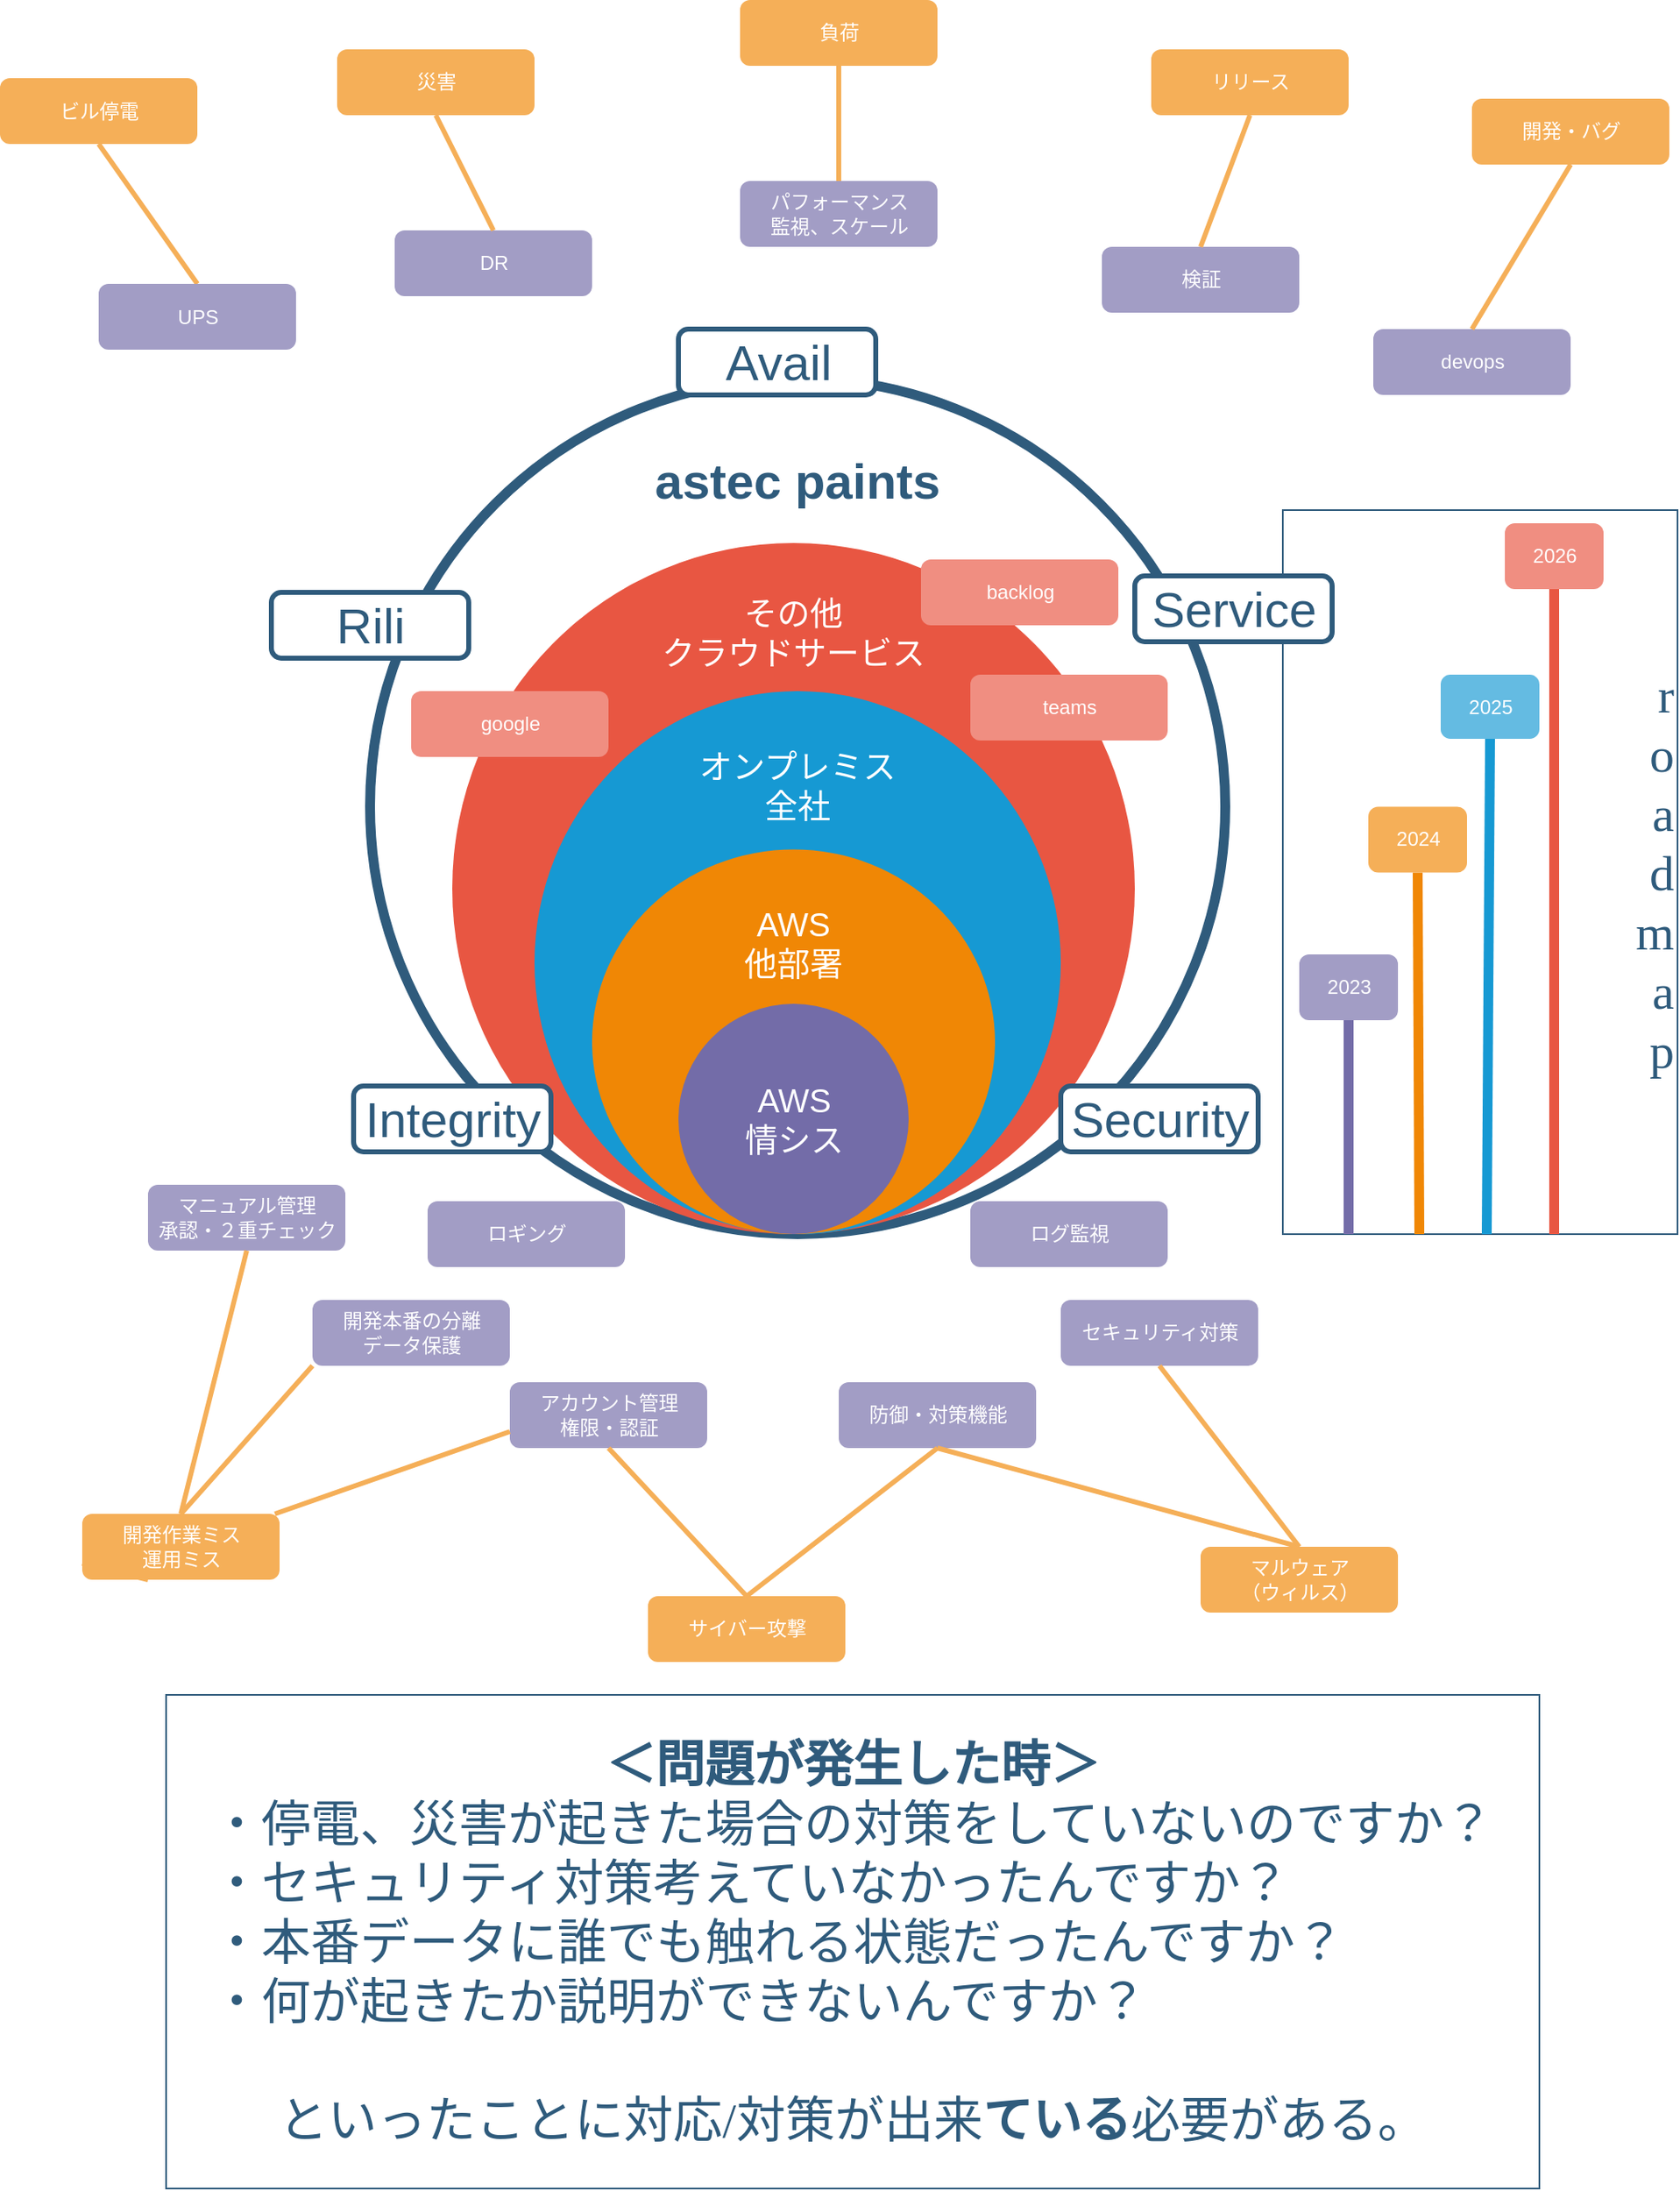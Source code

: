 <mxfile version="18.1.3" type="github">
  <diagram id="6a731a19-8d31-9384-78a2-239565b7b9f0" name="Page-1">
    <mxGraphModel dx="1896" dy="1016" grid="1" gridSize="10" guides="1" tooltips="1" connect="1" arrows="1" fold="1" page="1" pageScale="1" pageWidth="827" pageHeight="1169" background="none" math="0" shadow="0">
      <root>
        <mxCell id="0" />
        <mxCell id="1" parent="0" />
        <mxCell id="q977mSP6qbXEapheZTbc-1583" value="&lt;font face=&quot;Lucida Console&quot;&gt;r&lt;br&gt;o&lt;br&gt;a&lt;br&gt;d&lt;br&gt;m&lt;br&gt;a&lt;br&gt;p&lt;/font&gt;" style="rounded=0;whiteSpace=wrap;html=1;fontSize=30;fontColor=#2F5B7C;strokeColor=#2F5B7C;fillColor=#FFFFFF;flipH=1;align=right;" vertex="1" parent="1">
          <mxGeometry x="800" y="330" width="240" height="440" as="geometry" />
        </mxCell>
        <mxCell id="1359" style="endArrow=none;strokeWidth=6;strokeColor=#1699D3;html=1;entryX=0.5;entryY=1;entryDx=0;entryDy=0;" parent="1" target="1372" edge="1">
          <mxGeometry relative="1" as="geometry">
            <mxPoint x="924" y="770" as="sourcePoint" />
            <mxPoint x="924" y="480" as="targetPoint" />
            <Array as="points" />
          </mxGeometry>
        </mxCell>
        <mxCell id="1360" style="endArrow=none;strokeWidth=6;strokeColor=#f08705;html=1;entryX=0.5;entryY=1;entryDx=0;entryDy=0;" parent="1" target="1392" edge="1">
          <mxGeometry relative="1" as="geometry">
            <mxPoint x="883" y="770" as="sourcePoint" />
            <mxPoint x="883" y="560" as="targetPoint" />
          </mxGeometry>
        </mxCell>
        <mxCell id="1363" style="endArrow=none;strokeWidth=6;strokeColor=#736CA8;html=1;startArrow=none;" parent="1" source="q977mSP6qbXEapheZTbc-1570" edge="1">
          <mxGeometry relative="1" as="geometry">
            <mxPoint x="840" y="620" as="sourcePoint" />
            <mxPoint x="840" y="770" as="targetPoint" />
          </mxGeometry>
        </mxCell>
        <mxCell id="1366" value="" style="edgeStyle=none;endArrow=none;strokeWidth=6;strokeColor=#E85642;html=1;" parent="1" edge="1">
          <mxGeometry x="-150.01" y="26.5" width="100" height="100" as="geometry">
            <mxPoint x="965" y="360" as="sourcePoint" />
            <mxPoint x="965" y="770" as="targetPoint" />
          </mxGeometry>
        </mxCell>
        <mxCell id="1372" value="2025" style="rounded=1;fillColor=#64BBE2;strokeColor=none;strokeWidth=3;shadow=0;html=1;fontColor=#FFFFFF;" parent="1" vertex="1">
          <mxGeometry x="896" y="430" width="60" height="39" as="geometry" />
        </mxCell>
        <mxCell id="1392" value="2024" style="rounded=1;fillColor=#f5af58;strokeColor=none;strokeWidth=3;shadow=0;html=1;fontColor=#FFFFFF;" parent="1" vertex="1">
          <mxGeometry x="852" y="510.25" width="60" height="40" as="geometry" />
        </mxCell>
        <mxCell id="1399" value="" style="edgeStyle=none;endArrow=none;strokeWidth=3;strokeColor=#F5AF58;html=1;exitX=0.5;exitY=1;exitDx=0;exitDy=0;entryX=0.5;entryY=0;entryDx=0;entryDy=0;" parent="1" source="q977mSP6qbXEapheZTbc-1552" edge="1" target="1527">
          <mxGeometry x="-1091.43" y="-266" width="100" height="100" as="geometry">
            <mxPoint x="68.57" y="92.5" as="sourcePoint" />
            <mxPoint x="-40.001" y="124" as="targetPoint" />
          </mxGeometry>
        </mxCell>
        <mxCell id="1517" value="ログ監視" style="rounded=1;fillColor=#a29dc5;strokeColor=none;strokeWidth=3;shadow=0;html=1;fontColor=#FFFFFF;" parent="1" vertex="1">
          <mxGeometry x="610" y="750" width="120" height="40" as="geometry" />
        </mxCell>
        <mxCell id="1518" value="検証" style="rounded=1;fillColor=#a29dc5;strokeColor=none;strokeWidth=3;shadow=0;html=1;fontColor=#FFFFFF;" parent="1" vertex="1">
          <mxGeometry x="690" y="170" width="120" height="40" as="geometry" />
        </mxCell>
        <mxCell id="1519" value="devops" style="rounded=1;fillColor=#a29dc5;strokeColor=none;strokeWidth=3;shadow=0;html=1;fontColor=#FFFFFF;" parent="1" vertex="1">
          <mxGeometry x="855" y="220" width="120" height="40" as="geometry" />
        </mxCell>
        <mxCell id="1520" value="パフォーマンス&lt;br&gt;監視、スケール" style="rounded=1;fillColor=#a29dc5;strokeColor=none;strokeWidth=3;shadow=0;html=1;fontColor=#FFFFFF;" parent="1" vertex="1">
          <mxGeometry x="470" y="130" width="120" height="40" as="geometry" />
        </mxCell>
        <mxCell id="1522" value="防御・対策機能" style="rounded=1;fillColor=#a29dc5;strokeColor=none;strokeWidth=3;shadow=0;html=1;fontColor=#FFFFFF;" parent="1" vertex="1">
          <mxGeometry x="530" y="860" width="120" height="40" as="geometry" />
        </mxCell>
        <mxCell id="1523" value="セキュリティ対策" style="rounded=1;fillColor=#a29dc5;strokeColor=none;strokeWidth=3;shadow=0;html=1;fontColor=#FFFFFF;" parent="1" vertex="1">
          <mxGeometry x="665" y="810" width="120" height="40" as="geometry" />
        </mxCell>
        <mxCell id="1524" value="アカウント管理&lt;br&gt;権限・認証" style="rounded=1;fillColor=#a29dc5;strokeColor=none;strokeWidth=3;shadow=0;html=1;fontColor=#FFFFFF;" parent="1" vertex="1">
          <mxGeometry x="330" y="860" width="120" height="40" as="geometry" />
        </mxCell>
        <mxCell id="1525" value="開発本番の分離&lt;br&gt;データ保護" style="rounded=1;fillColor=#a29dc5;strokeColor=none;strokeWidth=3;shadow=0;html=1;fontColor=#FFFFFF;" parent="1" vertex="1">
          <mxGeometry x="210" y="810" width="120" height="40" as="geometry" />
        </mxCell>
        <mxCell id="1526" value="マニュアル管理&lt;br&gt;承認・２重チェック" style="rounded=1;fillColor=#a29dc5;strokeColor=none;strokeWidth=3;shadow=0;html=1;fontColor=#FFFFFF;" parent="1" vertex="1">
          <mxGeometry x="110" y="740" width="120" height="40" as="geometry" />
        </mxCell>
        <mxCell id="1527" value="UPS" style="rounded=1;fillColor=#a29dc5;strokeColor=none;strokeWidth=3;shadow=0;html=1;fontColor=#FFFFFF;" parent="1" vertex="1">
          <mxGeometry x="80" y="192.5" width="120" height="40" as="geometry" />
        </mxCell>
        <mxCell id="1529" value="DR" style="rounded=1;fillColor=#a29dc5;strokeColor=none;strokeWidth=3;shadow=0;html=1;fontColor=#FFFFFF;" parent="1" vertex="1">
          <mxGeometry x="260" y="160" width="120" height="40" as="geometry" />
        </mxCell>
        <mxCell id="q977mSP6qbXEapheZTbc-1542" value="astec paints&lt;br&gt;&lt;br&gt;&lt;br&gt;&lt;br&gt;&lt;br&gt;&lt;br&gt;&lt;br&gt;&lt;br&gt;&lt;br&gt;&lt;br&gt;&lt;br&gt;&lt;br&gt;" style="ellipse;whiteSpace=wrap;html=1;shadow=0;fontFamily=Helvetica;fontSize=30;fontColor=#2F5B7C;align=center;strokeColor=#2F5B7C;strokeWidth=6;fillColor=#FFFFFF;fontStyle=1;gradientColor=none;" vertex="1" parent="1">
          <mxGeometry x="245" y="250" width="520" height="520" as="geometry" />
        </mxCell>
        <mxCell id="1542" style="edgeStyle=none;rounded=0;html=1;exitX=0.5;exitY=1;endArrow=none;endFill=0;jettySize=auto;orthogonalLoop=1;strokeColor=#736CA8;strokeWidth=2;fillColor=#64bbe2;fontSize=20;fontColor=#23445D;" parent="1" source="1529" target="1529" edge="1">
          <mxGeometry relative="1" as="geometry" />
        </mxCell>
        <mxCell id="zO4uqiVkF_f-rewkO_dX-1543" value="ロギング" style="rounded=1;fillColor=#a29dc5;strokeColor=none;strokeWidth=3;shadow=0;html=1;fontColor=#FFFFFF;" parent="1" vertex="1">
          <mxGeometry x="280" y="750" width="120" height="40" as="geometry" />
        </mxCell>
        <mxCell id="q977mSP6qbXEapheZTbc-1551" value="災害" style="rounded=1;fillColor=#f5af58;strokeColor=none;strokeWidth=3;shadow=0;html=1;fontColor=#FFFFFF;" vertex="1" parent="1">
          <mxGeometry x="225" y="50" width="120" height="40" as="geometry" />
        </mxCell>
        <mxCell id="q977mSP6qbXEapheZTbc-1552" value="ビル停電" style="rounded=1;fillColor=#f5af58;strokeColor=none;strokeWidth=3;shadow=0;html=1;fontColor=#FFFFFF;" vertex="1" parent="1">
          <mxGeometry x="20" y="67.5" width="120" height="40" as="geometry" />
        </mxCell>
        <mxCell id="q977mSP6qbXEapheZTbc-1554" value="リリース" style="rounded=1;fillColor=#f5af58;strokeColor=none;strokeWidth=3;shadow=0;html=1;fontColor=#FFFFFF;" vertex="1" parent="1">
          <mxGeometry x="720" y="50" width="120" height="40" as="geometry" />
        </mxCell>
        <mxCell id="q977mSP6qbXEapheZTbc-1557" value="マルウェア&lt;br&gt;（ウィルス）" style="rounded=1;fillColor=#f5af58;strokeColor=none;strokeWidth=3;shadow=0;html=1;fontColor=#FFFFFF;" vertex="1" parent="1">
          <mxGeometry x="750" y="960" width="120" height="40" as="geometry" />
        </mxCell>
        <mxCell id="q977mSP6qbXEapheZTbc-1558" value="サイバー攻撃" style="rounded=1;fillColor=#f5af58;strokeColor=none;strokeWidth=3;shadow=0;html=1;fontColor=#FFFFFF;" vertex="1" parent="1">
          <mxGeometry x="414" y="990" width="120" height="40" as="geometry" />
        </mxCell>
        <mxCell id="q977mSP6qbXEapheZTbc-1559" value="開発・バグ" style="rounded=1;fillColor=#f5af58;strokeColor=none;strokeWidth=3;shadow=0;html=1;fontColor=#FFFFFF;" vertex="1" parent="1">
          <mxGeometry x="915" y="80" width="120" height="40" as="geometry" />
        </mxCell>
        <mxCell id="q977mSP6qbXEapheZTbc-1560" value="負荷" style="rounded=1;fillColor=#f5af58;strokeColor=none;strokeWidth=3;shadow=0;html=1;fontColor=#FFFFFF;" vertex="1" parent="1">
          <mxGeometry x="470" y="20" width="120" height="40" as="geometry" />
        </mxCell>
        <mxCell id="1356" value="その他&lt;br&gt;クラウドサービス&lt;br&gt;&lt;br&gt;&lt;br&gt;&lt;br&gt;&lt;br&gt;&lt;br&gt;&lt;br&gt;&lt;br&gt;&lt;br&gt;&lt;br&gt;&lt;br&gt;&lt;br&gt;&lt;br&gt;&lt;br&gt;" style="ellipse;whiteSpace=wrap;html=1;shadow=0;fontFamily=Helvetica;fontSize=20;fontColor=#FFFFFF;align=center;strokeWidth=3;fillColor=#E85642;strokeColor=none;" parent="1" vertex="1">
          <mxGeometry x="295" y="350" width="415" height="420" as="geometry" />
        </mxCell>
        <mxCell id="1350" value="オンプレミス&lt;br&gt;全社&lt;br&gt;&lt;br&gt;&lt;br&gt;&lt;br&gt;&lt;br&gt;&lt;br&gt;&lt;br&gt;&lt;br&gt;&lt;br&gt;&lt;br&gt;" style="ellipse;whiteSpace=wrap;html=1;shadow=0;fontFamily=Helvetica;fontSize=20;fontColor=#FFFFFF;align=center;strokeWidth=3;fillColor=#1699D3;strokeColor=none;" parent="1" vertex="1">
          <mxGeometry x="345" y="440" width="320" height="330" as="geometry" />
        </mxCell>
        <mxCell id="1351" value="AWS&lt;br&gt;他部署&lt;br&gt;&lt;br&gt;&lt;br&gt;&lt;br&gt;&lt;br&gt;&lt;br&gt;" style="ellipse;whiteSpace=wrap;html=1;shadow=0;fontFamily=Helvetica;fontSize=20;fontColor=#FFFFFF;align=center;strokeWidth=3;fillColor=#F08705;strokeColor=none;gradientColor=none;" parent="1" vertex="1">
          <mxGeometry x="380" y="536.25" width="245" height="233.75" as="geometry" />
        </mxCell>
        <mxCell id="1516" value="AWS&lt;br&gt;情シス" style="ellipse;whiteSpace=wrap;html=1;shadow=0;fontFamily=Helvetica;fontSize=20;fontColor=#FFFFFF;align=center;strokeWidth=3;fillColor=#736ca8;strokeColor=none;" parent="1" vertex="1">
          <mxGeometry x="432.5" y="630" width="140" height="140" as="geometry" />
        </mxCell>
        <mxCell id="q977mSP6qbXEapheZTbc-1547" value="&lt;font style=&quot;font-size: 30px;&quot; color=&quot;#2f5b7c&quot;&gt;Integrity&lt;/font&gt;" style="rounded=1;fillColor=#FFFFFF;strokeColor=#2F5B7C;strokeWidth=3;shadow=0;html=1;fontColor=#FFFFFF;" vertex="1" parent="1">
          <mxGeometry x="235" y="680" width="120" height="40" as="geometry" />
        </mxCell>
        <mxCell id="q977mSP6qbXEapheZTbc-1546" value="&lt;font style=&quot;font-size: 30px;&quot; color=&quot;#2f5b7c&quot;&gt;Security&lt;/font&gt;" style="rounded=1;fillColor=#FFFFFF;strokeColor=#2F5B7C;strokeWidth=3;shadow=0;html=1;fontColor=#FFFFFF;" vertex="1" parent="1">
          <mxGeometry x="665" y="680" width="120" height="40" as="geometry" />
        </mxCell>
        <mxCell id="q977mSP6qbXEapheZTbc-1543" value="&lt;font style=&quot;font-size: 30px;&quot; color=&quot;#2f5b7c&quot;&gt;Rili&lt;/font&gt;" style="rounded=1;fillColor=#FFFFFF;strokeColor=#2F5B7C;strokeWidth=3;shadow=0;html=1;fontColor=#FFFFFF;" vertex="1" parent="1">
          <mxGeometry x="185" y="380" width="120" height="40" as="geometry" />
        </mxCell>
        <mxCell id="q977mSP6qbXEapheZTbc-1545" value="&lt;font style=&quot;font-size: 30px;&quot; color=&quot;#2f5b7c&quot;&gt;Service&lt;/font&gt;" style="rounded=1;fillColor=#FFFFFF;strokeColor=#2F5B7C;strokeWidth=3;shadow=0;html=1;fontColor=#FFFFFF;" vertex="1" parent="1">
          <mxGeometry x="710" y="370" width="120" height="40" as="geometry" />
        </mxCell>
        <mxCell id="q977mSP6qbXEapheZTbc-1544" value="&lt;font style=&quot;font-size: 30px;&quot; color=&quot;#2f5b7c&quot;&gt;Avail&lt;/font&gt;" style="rounded=1;fillColor=#FFFFFF;strokeColor=#2F5B7C;strokeWidth=3;shadow=0;html=1;fontColor=#FFFFFF;" vertex="1" parent="1">
          <mxGeometry x="432.5" y="220" width="120" height="40" as="geometry" />
        </mxCell>
        <mxCell id="q977mSP6qbXEapheZTbc-1562" value="" style="edgeStyle=none;endArrow=none;strokeWidth=3;strokeColor=#F5AF58;html=1;exitX=0.5;exitY=1;exitDx=0;exitDy=0;entryX=0.5;entryY=0;entryDx=0;entryDy=0;" edge="1" parent="1" source="q977mSP6qbXEapheZTbc-1551" target="1529">
          <mxGeometry x="-1081.43" y="-168.5" width="100" height="100" as="geometry">
            <mxPoint x="90" y="150" as="sourcePoint" />
            <mxPoint x="140" y="210" as="targetPoint" />
          </mxGeometry>
        </mxCell>
        <mxCell id="q977mSP6qbXEapheZTbc-1563" value="" style="edgeStyle=none;endArrow=none;strokeWidth=3;strokeColor=#F5AF58;html=1;exitX=0.5;exitY=1;exitDx=0;exitDy=0;entryX=0.5;entryY=0;entryDx=0;entryDy=0;" edge="1" parent="1" source="q977mSP6qbXEapheZTbc-1560" target="1520">
          <mxGeometry x="-1031.43" y="-118.5" width="100" height="100" as="geometry">
            <mxPoint x="320" y="110" as="sourcePoint" />
            <mxPoint x="390" y="200" as="targetPoint" />
          </mxGeometry>
        </mxCell>
        <mxCell id="q977mSP6qbXEapheZTbc-1564" value="" style="edgeStyle=none;endArrow=none;strokeWidth=3;strokeColor=#F5AF58;html=1;exitX=0.5;exitY=1;exitDx=0;exitDy=0;entryX=0.5;entryY=0;entryDx=0;entryDy=0;" edge="1" parent="1" source="q977mSP6qbXEapheZTbc-1554" target="1518">
          <mxGeometry x="-991.43" y="-68.5" width="100" height="100" as="geometry">
            <mxPoint x="550" y="110" as="sourcePoint" />
            <mxPoint x="610" y="180" as="targetPoint" />
          </mxGeometry>
        </mxCell>
        <mxCell id="q977mSP6qbXEapheZTbc-1565" value="" style="edgeStyle=none;endArrow=none;strokeWidth=3;strokeColor=#F5AF58;html=1;entryX=0.5;entryY=0;entryDx=0;entryDy=0;exitX=0.5;exitY=1;exitDx=0;exitDy=0;" edge="1" parent="1" source="q977mSP6qbXEapheZTbc-1559" target="1519">
          <mxGeometry x="-941.43" y="16.5" width="100" height="100" as="geometry">
            <mxPoint x="990" y="85" as="sourcePoint" />
            <mxPoint x="910" y="215" as="targetPoint" />
          </mxGeometry>
        </mxCell>
        <mxCell id="q977mSP6qbXEapheZTbc-1567" value="google" style="rounded=1;fillColor=#f08e81;strokeColor=none;strokeWidth=3;shadow=0;html=1;fontColor=#FFFFFF;" vertex="1" parent="1">
          <mxGeometry x="270" y="440" width="120" height="40" as="geometry" />
        </mxCell>
        <mxCell id="1490" value="teams" style="rounded=1;fillColor=#f08e81;strokeColor=none;strokeWidth=3;shadow=0;html=1;fontColor=#FFFFFF;" parent="1" vertex="1">
          <mxGeometry x="610" y="430" width="120" height="40" as="geometry" />
        </mxCell>
        <mxCell id="q977mSP6qbXEapheZTbc-1569" value="2026" style="rounded=1;fillColor=#f08e81;strokeColor=none;strokeWidth=3;shadow=0;html=1;fontColor=#FFFFFF;" vertex="1" parent="1">
          <mxGeometry x="935" y="338" width="60" height="40" as="geometry" />
        </mxCell>
        <mxCell id="q977mSP6qbXEapheZTbc-1570" value="2023" style="rounded=1;fillColor=#a29dc5;strokeColor=none;strokeWidth=3;shadow=0;html=1;fontColor=#FFFFFF;" vertex="1" parent="1">
          <mxGeometry x="810" y="600" width="60" height="40" as="geometry" />
        </mxCell>
        <mxCell id="q977mSP6qbXEapheZTbc-1573" value="" style="edgeStyle=none;endArrow=none;strokeWidth=3;strokeColor=#F5AF58;html=1;exitX=0.5;exitY=1;exitDx=0;exitDy=0;entryX=0.5;entryY=0;entryDx=0;entryDy=0;" edge="1" parent="1" source="1526" target="q977mSP6qbXEapheZTbc-1553">
          <mxGeometry x="-1091.43" y="221.5" width="100" height="100" as="geometry">
            <mxPoint x="175" y="800" as="sourcePoint" />
            <mxPoint x="120" y="990" as="targetPoint" />
          </mxGeometry>
        </mxCell>
        <mxCell id="q977mSP6qbXEapheZTbc-1574" value="" style="edgeStyle=none;endArrow=none;strokeWidth=3;strokeColor=#F5AF58;html=1;exitX=0.5;exitY=1;exitDx=0;exitDy=0;entryX=0.5;entryY=0;entryDx=0;entryDy=0;" edge="1" parent="1" source="1524" target="q977mSP6qbXEapheZTbc-1558">
          <mxGeometry x="-1081.43" y="231.5" width="100" height="100" as="geometry">
            <mxPoint x="260" y="860" as="sourcePoint" />
            <mxPoint x="120" y="990" as="targetPoint" />
          </mxGeometry>
        </mxCell>
        <mxCell id="q977mSP6qbXEapheZTbc-1575" value="" style="edgeStyle=none;endArrow=none;strokeWidth=3;strokeColor=#F5AF58;html=1;exitX=0.5;exitY=1;exitDx=0;exitDy=0;entryX=0.5;entryY=0;entryDx=0;entryDy=0;" edge="1" parent="1" source="1522" target="q977mSP6qbXEapheZTbc-1557">
          <mxGeometry x="-1071.43" y="241.5" width="100" height="100" as="geometry">
            <mxPoint x="540" y="920" as="sourcePoint" />
            <mxPoint x="530" y="990" as="targetPoint" />
          </mxGeometry>
        </mxCell>
        <mxCell id="q977mSP6qbXEapheZTbc-1576" value="" style="edgeStyle=none;endArrow=none;strokeWidth=3;strokeColor=#F5AF58;html=1;exitX=0.5;exitY=1;exitDx=0;exitDy=0;" edge="1" parent="1" source="1523">
          <mxGeometry x="-1061.43" y="251.5" width="100" height="100" as="geometry">
            <mxPoint x="770" y="890" as="sourcePoint" />
            <mxPoint x="810" y="960" as="targetPoint" />
          </mxGeometry>
        </mxCell>
        <mxCell id="q977mSP6qbXEapheZTbc-1577" value="" style="edgeStyle=none;endArrow=none;strokeWidth=3;strokeColor=#F5AF58;html=1;exitX=0;exitY=1;exitDx=0;exitDy=0;entryX=0.5;entryY=0;entryDx=0;entryDy=0;" edge="1" parent="1" source="1525" target="q977mSP6qbXEapheZTbc-1553">
          <mxGeometry x="-1081.43" y="231.5" width="100" height="100" as="geometry">
            <mxPoint x="260" y="860" as="sourcePoint" />
            <mxPoint x="120" y="990" as="targetPoint" />
          </mxGeometry>
        </mxCell>
        <mxCell id="q977mSP6qbXEapheZTbc-1578" value="" style="edgeStyle=none;endArrow=none;strokeWidth=3;strokeColor=#F5AF58;html=1;exitX=0;exitY=0.75;exitDx=0;exitDy=0;startArrow=none;" edge="1" parent="1" source="q977mSP6qbXEapheZTbc-1553">
          <mxGeometry x="-1071.43" y="241.5" width="100" height="100" as="geometry">
            <mxPoint x="280" y="920" as="sourcePoint" />
            <mxPoint x="110" y="980" as="targetPoint" />
          </mxGeometry>
        </mxCell>
        <mxCell id="q977mSP6qbXEapheZTbc-1579" value="" style="edgeStyle=none;endArrow=none;strokeWidth=3;strokeColor=#F5AF58;html=1;exitX=0.5;exitY=1;exitDx=0;exitDy=0;entryX=0.5;entryY=0;entryDx=0;entryDy=0;" edge="1" parent="1" source="1522" target="q977mSP6qbXEapheZTbc-1558">
          <mxGeometry x="-1071.43" y="241.5" width="100" height="100" as="geometry">
            <mxPoint x="400" y="910" as="sourcePoint" />
            <mxPoint x="440" y="1000" as="targetPoint" />
          </mxGeometry>
        </mxCell>
        <mxCell id="q977mSP6qbXEapheZTbc-1553" value="開発作業ミス&lt;br&gt;運用ミス" style="rounded=1;fillColor=#f5af58;strokeColor=none;strokeWidth=3;shadow=0;html=1;fontColor=#FFFFFF;" vertex="1" parent="1">
          <mxGeometry x="70" y="940" width="120" height="40" as="geometry" />
        </mxCell>
        <mxCell id="q977mSP6qbXEapheZTbc-1580" value="" style="edgeStyle=none;endArrow=none;strokeWidth=3;strokeColor=#F5AF58;html=1;exitX=0;exitY=0.75;exitDx=0;exitDy=0;" edge="1" parent="1" source="1524" target="q977mSP6qbXEapheZTbc-1553">
          <mxGeometry x="-1071.43" y="241.5" width="100" height="100" as="geometry">
            <mxPoint x="330" y="890" as="sourcePoint" />
            <mxPoint x="110" y="980" as="targetPoint" />
          </mxGeometry>
        </mxCell>
        <mxCell id="q977mSP6qbXEapheZTbc-1584" value="backlog" style="rounded=1;fillColor=#f08e81;strokeColor=none;strokeWidth=3;shadow=0;html=1;fontColor=#FFFFFF;" vertex="1" parent="1">
          <mxGeometry x="580" y="360" width="120" height="40" as="geometry" />
        </mxCell>
        <mxCell id="q977mSP6qbXEapheZTbc-1586" value="&lt;b&gt;＜問題が発生した時＞&lt;/b&gt;&lt;br&gt;&lt;div style=&quot;text-align: left;&quot;&gt;&lt;span style=&quot;background-color: initial;&quot;&gt;・停電、災害が起きた場合の対策をしていないのですか？&lt;/span&gt;&lt;/div&gt;&lt;div style=&quot;text-align: left;&quot;&gt;&lt;span style=&quot;background-color: initial;&quot;&gt;・セキュリティ対策考えていなかったんですか？&lt;/span&gt;&lt;/div&gt;&lt;div style=&quot;text-align: left;&quot;&gt;&lt;span style=&quot;background-color: initial;&quot;&gt;・本番データに誰でも触れる状態だったんですか？&lt;/span&gt;&lt;/div&gt;&lt;div style=&quot;text-align: left;&quot;&gt;&lt;span style=&quot;background-color: initial;&quot;&gt;・何が起きたか説明ができないんですか？&lt;/span&gt;&lt;/div&gt;&lt;div style=&quot;text-align: left;&quot;&gt;&lt;br&gt;&lt;/div&gt;といったことに対応/対策が出来&lt;b&gt;ている&lt;/b&gt;必要がある。" style="rounded=0;whiteSpace=wrap;html=1;fontFamily=Lucida Console;fontSize=30;fontColor=#2F5B7C;strokeColor=#2F5B7C;fillColor=#FFFFFF;" vertex="1" parent="1">
          <mxGeometry x="121" y="1050" width="835" height="300" as="geometry" />
        </mxCell>
      </root>
    </mxGraphModel>
  </diagram>
</mxfile>
